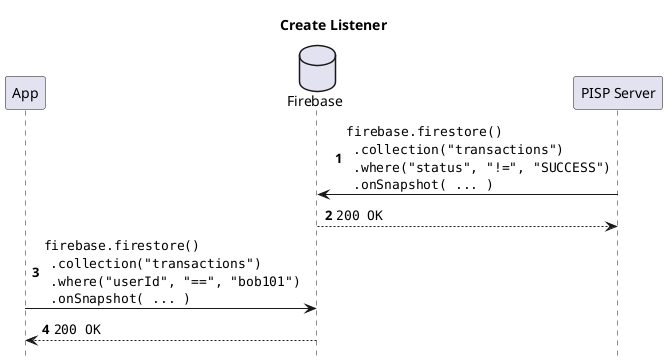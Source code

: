 @startuml

title Create Listener

hide footbox

autonumber

participant App
database Firebase
participant "PISP Server" as PISP

PISP -> Firebase: ""firebase.firestore()""\n\
  "".collection("transactions")""\n\
  "".where("status", "!=", "SUCCESS")""\n\
  "".onSnapshot( ... )""
return ""200 OK""

App -> Firebase: ""firebase.firestore()""\n\
  "".collection("transactions")""\n\
  "".where("userId", "==", "bob101")""\n\
  "".onSnapshot( ... )""
return ""200 OK""

@enduml
